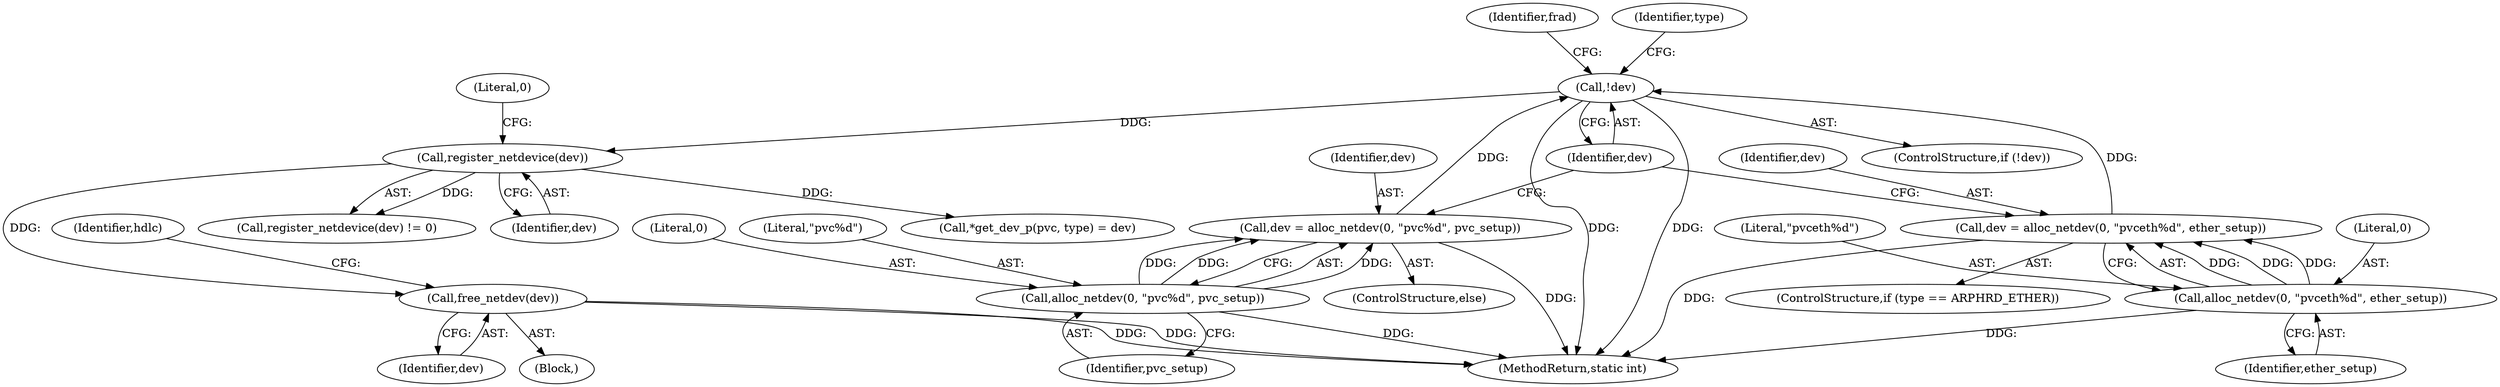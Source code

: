 digraph "0_linux_550fd08c2cebad61c548def135f67aba284c6162_6@API" {
"1000220" [label="(Call,free_netdev(dev))"];
"1000216" [label="(Call,register_netdevice(dev))"];
"1000158" [label="(Call,!dev)"];
"1000151" [label="(Call,dev = alloc_netdev(0, \"pvc%d\", pvc_setup))"];
"1000153" [label="(Call,alloc_netdev(0, \"pvc%d\", pvc_setup))"];
"1000144" [label="(Call,dev = alloc_netdev(0, \"pvceth%d\", ether_setup))"];
"1000146" [label="(Call,alloc_netdev(0, \"pvceth%d\", ether_setup))"];
"1000223" [label="(Identifier,hdlc)"];
"1000153" [label="(Call,alloc_netdev(0, \"pvc%d\", pvc_setup))"];
"1000157" [label="(ControlStructure,if (!dev))"];
"1000151" [label="(Call,dev = alloc_netdev(0, \"pvc%d\", pvc_setup))"];
"1000216" [label="(Call,register_netdevice(dev))"];
"1000147" [label="(Literal,0)"];
"1000148" [label="(Literal,\"pvceth%d\")"];
"1000158" [label="(Call,!dev)"];
"1000255" [label="(MethodReturn,static int)"];
"1000145" [label="(Identifier,dev)"];
"1000232" [label="(Call,*get_dev_p(pvc, type) = dev)"];
"1000218" [label="(Literal,0)"];
"1000146" [label="(Call,alloc_netdev(0, \"pvceth%d\", ether_setup))"];
"1000221" [label="(Identifier,dev)"];
"1000140" [label="(ControlStructure,if (type == ARPHRD_ETHER))"];
"1000162" [label="(Identifier,frad)"];
"1000171" [label="(Identifier,type)"];
"1000219" [label="(Block,)"];
"1000220" [label="(Call,free_netdev(dev))"];
"1000215" [label="(Call,register_netdevice(dev) != 0)"];
"1000150" [label="(ControlStructure,else)"];
"1000156" [label="(Identifier,pvc_setup)"];
"1000144" [label="(Call,dev = alloc_netdev(0, \"pvceth%d\", ether_setup))"];
"1000149" [label="(Identifier,ether_setup)"];
"1000159" [label="(Identifier,dev)"];
"1000217" [label="(Identifier,dev)"];
"1000154" [label="(Literal,0)"];
"1000155" [label="(Literal,\"pvc%d\")"];
"1000152" [label="(Identifier,dev)"];
"1000220" -> "1000219"  [label="AST: "];
"1000220" -> "1000221"  [label="CFG: "];
"1000221" -> "1000220"  [label="AST: "];
"1000223" -> "1000220"  [label="CFG: "];
"1000220" -> "1000255"  [label="DDG: "];
"1000220" -> "1000255"  [label="DDG: "];
"1000216" -> "1000220"  [label="DDG: "];
"1000216" -> "1000215"  [label="AST: "];
"1000216" -> "1000217"  [label="CFG: "];
"1000217" -> "1000216"  [label="AST: "];
"1000218" -> "1000216"  [label="CFG: "];
"1000216" -> "1000215"  [label="DDG: "];
"1000158" -> "1000216"  [label="DDG: "];
"1000216" -> "1000232"  [label="DDG: "];
"1000158" -> "1000157"  [label="AST: "];
"1000158" -> "1000159"  [label="CFG: "];
"1000159" -> "1000158"  [label="AST: "];
"1000162" -> "1000158"  [label="CFG: "];
"1000171" -> "1000158"  [label="CFG: "];
"1000158" -> "1000255"  [label="DDG: "];
"1000158" -> "1000255"  [label="DDG: "];
"1000151" -> "1000158"  [label="DDG: "];
"1000144" -> "1000158"  [label="DDG: "];
"1000151" -> "1000150"  [label="AST: "];
"1000151" -> "1000153"  [label="CFG: "];
"1000152" -> "1000151"  [label="AST: "];
"1000153" -> "1000151"  [label="AST: "];
"1000159" -> "1000151"  [label="CFG: "];
"1000151" -> "1000255"  [label="DDG: "];
"1000153" -> "1000151"  [label="DDG: "];
"1000153" -> "1000151"  [label="DDG: "];
"1000153" -> "1000151"  [label="DDG: "];
"1000153" -> "1000156"  [label="CFG: "];
"1000154" -> "1000153"  [label="AST: "];
"1000155" -> "1000153"  [label="AST: "];
"1000156" -> "1000153"  [label="AST: "];
"1000153" -> "1000255"  [label="DDG: "];
"1000144" -> "1000140"  [label="AST: "];
"1000144" -> "1000146"  [label="CFG: "];
"1000145" -> "1000144"  [label="AST: "];
"1000146" -> "1000144"  [label="AST: "];
"1000159" -> "1000144"  [label="CFG: "];
"1000144" -> "1000255"  [label="DDG: "];
"1000146" -> "1000144"  [label="DDG: "];
"1000146" -> "1000144"  [label="DDG: "];
"1000146" -> "1000144"  [label="DDG: "];
"1000146" -> "1000149"  [label="CFG: "];
"1000147" -> "1000146"  [label="AST: "];
"1000148" -> "1000146"  [label="AST: "];
"1000149" -> "1000146"  [label="AST: "];
"1000146" -> "1000255"  [label="DDG: "];
}
